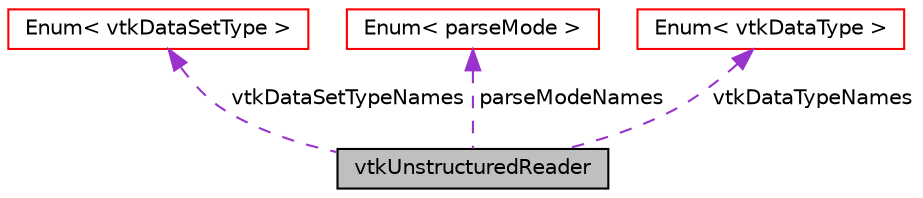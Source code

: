 digraph "vtkUnstructuredReader"
{
  bgcolor="transparent";
  edge [fontname="Helvetica",fontsize="10",labelfontname="Helvetica",labelfontsize="10"];
  node [fontname="Helvetica",fontsize="10",shape=record];
  Node1 [label="vtkUnstructuredReader",height=0.2,width=0.4,color="black", fillcolor="grey75", style="filled" fontcolor="black"];
  Node2 -> Node1 [dir="back",color="darkorchid3",fontsize="10",style="dashed",label=" vtkDataSetTypeNames" ,fontname="Helvetica"];
  Node2 [label="Enum\< vtkDataSetType \>",height=0.2,width=0.4,color="red",URL="$classFoam_1_1Enum.html"];
  Node3 -> Node1 [dir="back",color="darkorchid3",fontsize="10",style="dashed",label=" parseModeNames" ,fontname="Helvetica"];
  Node3 [label="Enum\< parseMode \>",height=0.2,width=0.4,color="red",URL="$classFoam_1_1Enum.html"];
  Node4 -> Node1 [dir="back",color="darkorchid3",fontsize="10",style="dashed",label=" vtkDataTypeNames" ,fontname="Helvetica"];
  Node4 [label="Enum\< vtkDataType \>",height=0.2,width=0.4,color="red",URL="$classFoam_1_1Enum.html"];
}
